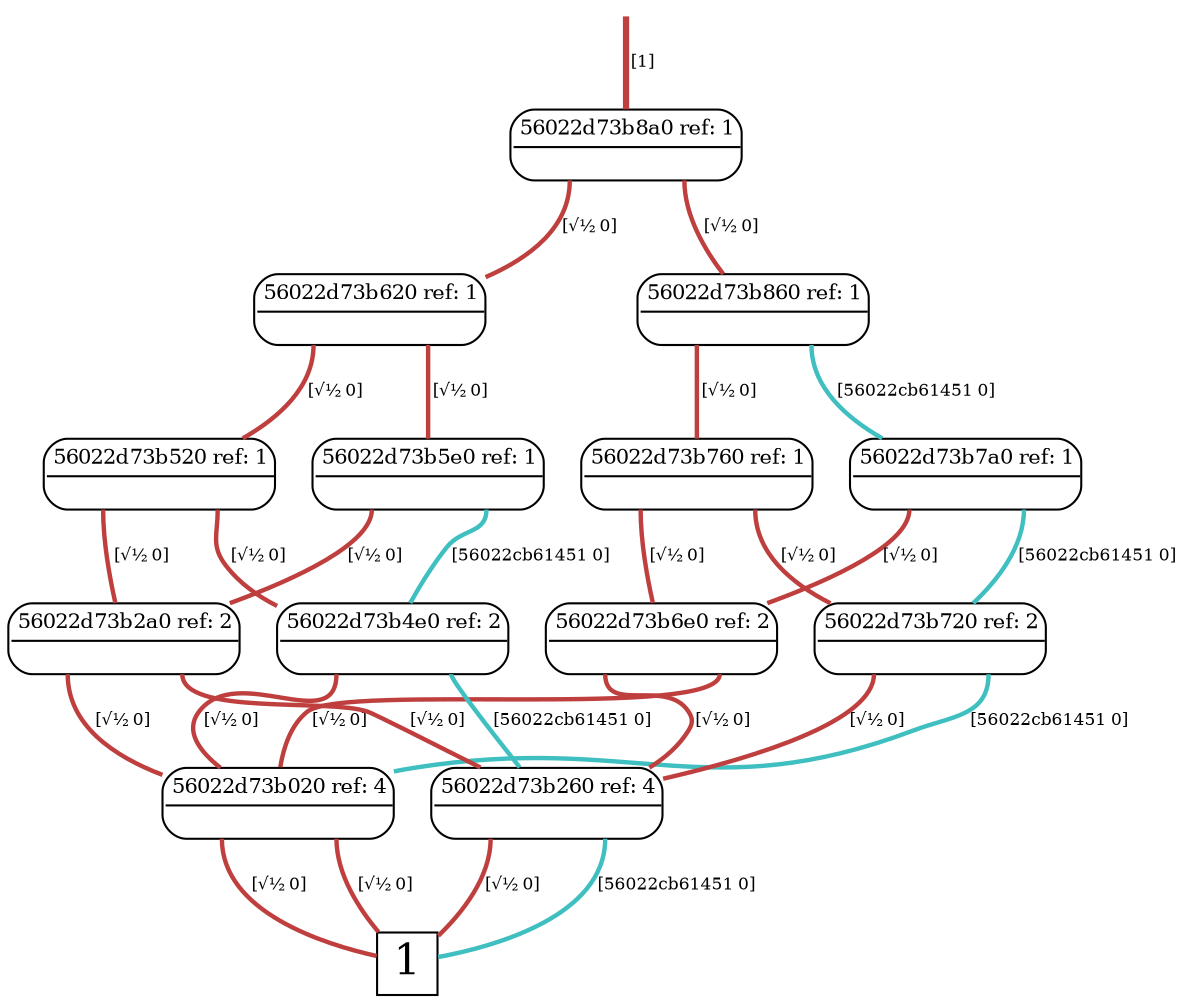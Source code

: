 digraph "DD" {graph[];node[shape=plain];edge[arrowhead=none]
root [label="",shape=point,style=invis]
t [label=<<font point-size="20">1</font>>,shape=box,tooltip="1",width=0.3,height=0.3]
root->646224[penwidth="3",tooltip="1" color="0.000 0.667 0.750",label=<<font point-size="8">&nbsp;[1]</font>>]
646224[label=<<font point-size="10"><table border="1" cellspacing="0" cellpadding="2" style="rounded"><tr><td colspan="2" border="1" sides="B">56022d73b8a0 ref: 1</td></tr><tr><td port="0" href="javascript:;" border="0" tooltip="0.7071"><font color="white">&nbsp;0 </font></td><td port="1" href="javascript:;" border="0" tooltip="0.7071"><font color="white">&nbsp;0 </font></td></tr></table></font>>,tooltip="56022d73b8a0"]
646224:1:s->646192[penwidth="2.12132",tooltip="0.7071" color="0.000 0.667 0.750",label=<<font point-size="8">&nbsp;[√½ 0]</font>>]
646224:0:s->645904[penwidth="2.12132",tooltip="0.7071" color="0.000 0.667 0.750",label=<<font point-size="8">&nbsp;[√½ 0]</font>>]
646192[label=<<font point-size="10"><table border="1" cellspacing="0" cellpadding="2" style="rounded"><tr><td colspan="2" border="1" sides="B">56022d73b860 ref: 1</td></tr><tr><td port="0" href="javascript:;" border="0" tooltip="0.7071"><font color="white">&nbsp;0 </font></td><td port="1" href="javascript:;" border="0" tooltip="-0.7071"><font color="white">&nbsp;0 </font></td></tr></table></font>>,tooltip="56022d73b860"]
646192:1:s->646096[penwidth="2.12132",tooltip="-0.7071" color="0.500 0.667 0.750",label=<<font point-size="8">&nbsp;[56022cb61451 0]</font>>]
646192:0:s->646064[penwidth="2.12132",tooltip="0.7071" color="0.000 0.667 0.750",label=<<font point-size="8">&nbsp;[√½ 0]</font>>]
645904[label=<<font point-size="10"><table border="1" cellspacing="0" cellpadding="2" style="rounded"><tr><td colspan="2" border="1" sides="B">56022d73b620 ref: 1</td></tr><tr><td port="0" href="javascript:;" border="0" tooltip="0.7071"><font color="white">&nbsp;0 </font></td><td port="1" href="javascript:;" border="0" tooltip="0.7071"><font color="white">&nbsp;0 </font></td></tr></table></font>>,tooltip="56022d73b620"]
645904:1:s->645872[penwidth="2.12132",tooltip="0.7071" color="0.000 0.667 0.750",label=<<font point-size="8">&nbsp;[√½ 0]</font>>]
645904:0:s->645776[penwidth="2.12132",tooltip="0.7071" color="0.000 0.667 0.750",label=<<font point-size="8">&nbsp;[√½ 0]</font>>]
646096[label=<<font point-size="10"><table border="1" cellspacing="0" cellpadding="2" style="rounded"><tr><td colspan="2" border="1" sides="B">56022d73b7a0 ref: 1</td></tr><tr><td port="0" href="javascript:;" border="0" tooltip="0.7071"><font color="white">&nbsp;0 </font></td><td port="1" href="javascript:;" border="0" tooltip="-0.7071"><font color="white">&nbsp;0 </font></td></tr></table></font>>,tooltip="56022d73b7a0"]
646096:1:s->646032[penwidth="2.12132",tooltip="-0.7071" color="0.500 0.667 0.750",label=<<font point-size="8">&nbsp;[56022cb61451 0]</font>>]
646096:0:s->646000[penwidth="2.12132",tooltip="0.7071" color="0.000 0.667 0.750",label=<<font point-size="8">&nbsp;[√½ 0]</font>>]
645872[label=<<font point-size="10"><table border="1" cellspacing="0" cellpadding="2" style="rounded"><tr><td colspan="2" border="1" sides="B">56022d73b5e0 ref: 1</td></tr><tr><td port="0" href="javascript:;" border="0" tooltip="0.7071"><font color="white">&nbsp;0 </font></td><td port="1" href="javascript:;" border="0" tooltip="-0.7071"><font color="white">&nbsp;0 </font></td></tr></table></font>>,tooltip="56022d73b5e0"]
645872:1:s->645744[penwidth="2.12132",tooltip="-0.7071" color="0.500 0.667 0.750",label=<<font point-size="8">&nbsp;[56022cb61451 0]</font>>]
645872:0:s->645456[penwidth="2.12132",tooltip="0.7071" color="0.000 0.667 0.750",label=<<font point-size="8">&nbsp;[√½ 0]</font>>]
645776[label=<<font point-size="10"><table border="1" cellspacing="0" cellpadding="2" style="rounded"><tr><td colspan="2" border="1" sides="B">56022d73b520 ref: 1</td></tr><tr><td port="0" href="javascript:;" border="0" tooltip="0.7071"><font color="white">&nbsp;0 </font></td><td port="1" href="javascript:;" border="0" tooltip="0.7071"><font color="white">&nbsp;0 </font></td></tr></table></font>>,tooltip="56022d73b520"]
645776:1:s->645744[penwidth="2.12132",tooltip="0.7071" color="0.000 0.667 0.750",label=<<font point-size="8">&nbsp;[√½ 0]</font>>]
645776:0:s->645456[penwidth="2.12132",tooltip="0.7071" color="0.000 0.667 0.750",label=<<font point-size="8">&nbsp;[√½ 0]</font>>]
646064[label=<<font point-size="10"><table border="1" cellspacing="0" cellpadding="2" style="rounded"><tr><td colspan="2" border="1" sides="B">56022d73b760 ref: 1</td></tr><tr><td port="0" href="javascript:;" border="0" tooltip="0.7071"><font color="white">&nbsp;0 </font></td><td port="1" href="javascript:;" border="0" tooltip="0.7071"><font color="white">&nbsp;0 </font></td></tr></table></font>>,tooltip="56022d73b760"]
646064:1:s->646032[penwidth="2.12132",tooltip="0.7071" color="0.000 0.667 0.750",label=<<font point-size="8">&nbsp;[√½ 0]</font>>]
646064:0:s->646000[penwidth="2.12132",tooltip="0.7071" color="0.000 0.667 0.750",label=<<font point-size="8">&nbsp;[√½ 0]</font>>]
646000[label=<<font point-size="10"><table border="1" cellspacing="0" cellpadding="2" style="rounded"><tr><td colspan="2" border="1" sides="B">56022d73b6e0 ref: 2</td></tr><tr><td port="0" href="javascript:;" border="0" tooltip="0.7071"><font color="white">&nbsp;0 </font></td><td port="1" href="javascript:;" border="0" tooltip="0.7071"><font color="white">&nbsp;0 </font></td></tr></table></font>>,tooltip="56022d73b6e0"]
646000:1:s->645136[penwidth="2.12132",tooltip="0.7071" color="0.000 0.667 0.750",label=<<font point-size="8">&nbsp;[√½ 0]</font>>]
646000:0:s->645424[penwidth="2.12132",tooltip="0.7071" color="0.000 0.667 0.750",label=<<font point-size="8">&nbsp;[√½ 0]</font>>]
645744[label=<<font point-size="10"><table border="1" cellspacing="0" cellpadding="2" style="rounded"><tr><td colspan="2" border="1" sides="B">56022d73b4e0 ref: 2</td></tr><tr><td port="0" href="javascript:;" border="0" tooltip="0.7071"><font color="white">&nbsp;0 </font></td><td port="1" href="javascript:;" border="0" tooltip="-0.7071"><font color="white">&nbsp;0 </font></td></tr></table></font>>,tooltip="56022d73b4e0"]
645744:1:s->645424[penwidth="2.12132",tooltip="-0.7071" color="0.500 0.667 0.750",label=<<font point-size="8">&nbsp;[56022cb61451 0]</font>>]
645744:0:s->645136[penwidth="2.12132",tooltip="0.7071" color="0.000 0.667 0.750",label=<<font point-size="8">&nbsp;[√½ 0]</font>>]
646032[label=<<font point-size="10"><table border="1" cellspacing="0" cellpadding="2" style="rounded"><tr><td colspan="2" border="1" sides="B">56022d73b720 ref: 2</td></tr><tr><td port="0" href="javascript:;" border="0" tooltip="0.7071"><font color="white">&nbsp;0 </font></td><td port="1" href="javascript:;" border="0" tooltip="-0.7071"><font color="white">&nbsp;0 </font></td></tr></table></font>>,tooltip="56022d73b720"]
646032:1:s->645136[penwidth="2.12132",tooltip="-0.7071" color="0.500 0.667 0.750",label=<<font point-size="8">&nbsp;[56022cb61451 0]</font>>]
646032:0:s->645424[penwidth="2.12132",tooltip="0.7071" color="0.000 0.667 0.750",label=<<font point-size="8">&nbsp;[√½ 0]</font>>]
645456[label=<<font point-size="10"><table border="1" cellspacing="0" cellpadding="2" style="rounded"><tr><td colspan="2" border="1" sides="B">56022d73b2a0 ref: 2</td></tr><tr><td port="0" href="javascript:;" border="0" tooltip="0.7071"><font color="white">&nbsp;0 </font></td><td port="1" href="javascript:;" border="0" tooltip="0.7071"><font color="white">&nbsp;0 </font></td></tr></table></font>>,tooltip="56022d73b2a0"]
645456:1:s->645424[penwidth="2.12132",tooltip="0.7071" color="0.000 0.667 0.750",label=<<font point-size="8">&nbsp;[√½ 0]</font>>]
645456:0:s->645136[penwidth="2.12132",tooltip="0.7071" color="0.000 0.667 0.750",label=<<font point-size="8">&nbsp;[√½ 0]</font>>]
645424[label=<<font point-size="10"><table border="1" cellspacing="0" cellpadding="2" style="rounded"><tr><td colspan="2" border="1" sides="B">56022d73b260 ref: 4</td></tr><tr><td port="0" href="javascript:;" border="0" tooltip="0.7071"><font color="white">&nbsp;0 </font></td><td port="1" href="javascript:;" border="0" tooltip="-0.7071"><font color="white">&nbsp;0 </font></td></tr></table></font>>,tooltip="56022d73b260"]
645424:1:s->t[penwidth="2.12132",tooltip="-0.7071" color="0.500 0.667 0.750",label=<<font point-size="8">&nbsp;[56022cb61451 0]</font>>]
645424:0:s->t[penwidth="2.12132",tooltip="0.7071" color="0.000 0.667 0.750",label=<<font point-size="8">&nbsp;[√½ 0]</font>>]
645136[label=<<font point-size="10"><table border="1" cellspacing="0" cellpadding="2" style="rounded"><tr><td colspan="2" border="1" sides="B">56022d73b020 ref: 4</td></tr><tr><td port="0" href="javascript:;" border="0" tooltip="0.7071"><font color="white">&nbsp;0 </font></td><td port="1" href="javascript:;" border="0" tooltip="0.7071"><font color="white">&nbsp;0 </font></td></tr></table></font>>,tooltip="56022d73b020"]
645136:1:s->t[penwidth="2.12132",tooltip="0.7071" color="0.000 0.667 0.750",label=<<font point-size="8">&nbsp;[√½ 0]</font>>]
645136:0:s->t[penwidth="2.12132",tooltip="0.7071" color="0.000 0.667 0.750",label=<<font point-size="8">&nbsp;[√½ 0]</font>>]
}
